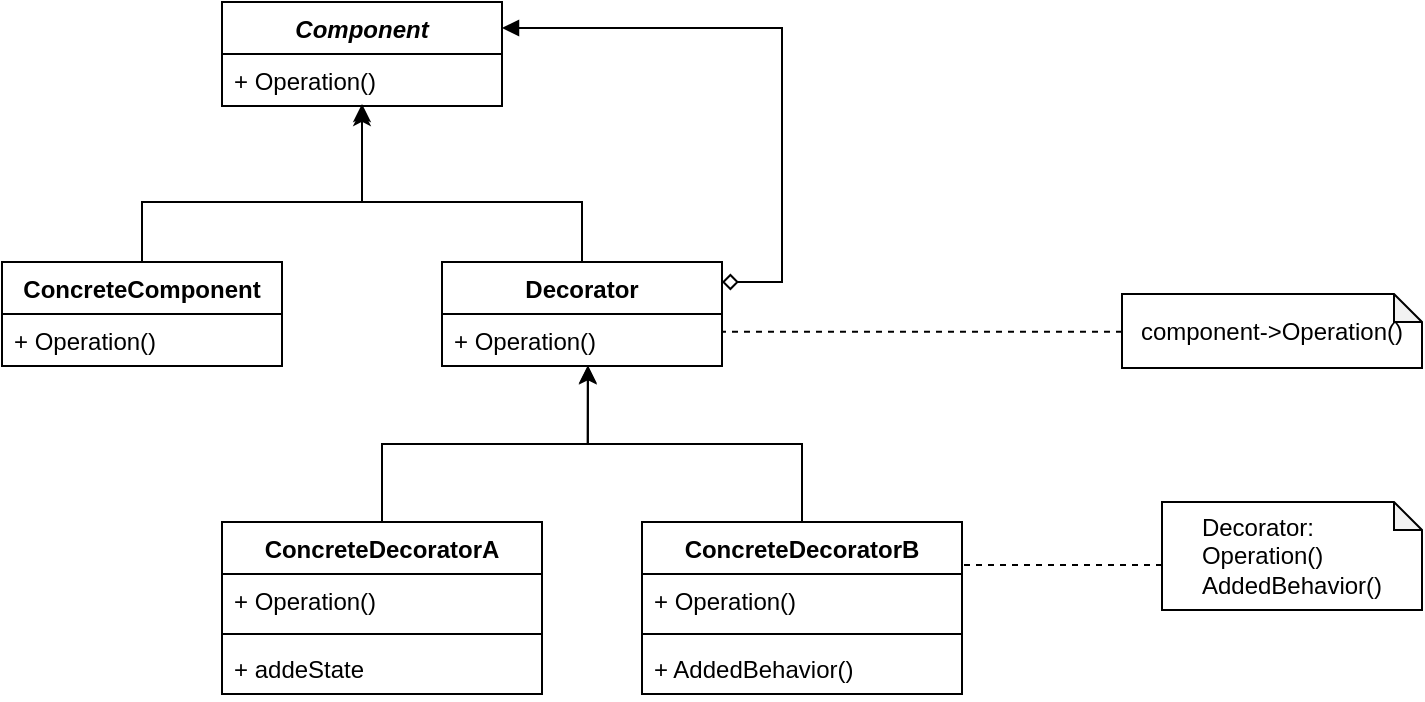 <mxfile version="10.6.7" type="device"><diagram name="Page-1" id="e7e014a7-5840-1c2e-5031-d8a46d1fe8dd"><mxGraphModel dx="797" dy="471" grid="1" gridSize="10" guides="1" tooltips="1" connect="1" arrows="1" fold="1" page="1" pageScale="1" pageWidth="1169" pageHeight="826" background="#ffffff" math="0" shadow="0"><root><mxCell id="0"/><mxCell id="1" parent="0"/><mxCell id="yXWIj4M9jxLlrVaX7Ocp-45" value="Component" style="swimlane;fontStyle=3;childLayout=stackLayout;horizontal=1;startSize=26;fillColor=none;horizontalStack=0;resizeParent=1;resizeParentMax=0;resizeLast=0;collapsible=1;marginBottom=0;" vertex="1" parent="1"><mxGeometry x="120" y="180" width="140" height="52" as="geometry"/></mxCell><mxCell id="yXWIj4M9jxLlrVaX7Ocp-46" value="+ Operation()" style="text;strokeColor=none;fillColor=none;align=left;verticalAlign=top;spacingLeft=4;spacingRight=4;overflow=hidden;rotatable=0;points=[[0,0.5],[1,0.5]];portConstraint=eastwest;" vertex="1" parent="yXWIj4M9jxLlrVaX7Ocp-45"><mxGeometry y="26" width="140" height="26" as="geometry"/></mxCell><mxCell id="yXWIj4M9jxLlrVaX7Ocp-67" style="edgeStyle=orthogonalEdgeStyle;rounded=0;orthogonalLoop=1;jettySize=auto;html=1;entryX=0.5;entryY=0.962;entryDx=0;entryDy=0;entryPerimeter=0;" edge="1" parent="1" source="yXWIj4M9jxLlrVaX7Ocp-49" target="yXWIj4M9jxLlrVaX7Ocp-46"><mxGeometry relative="1" as="geometry"><Array as="points"><mxPoint x="80" y="280"/><mxPoint x="190" y="280"/></Array></mxGeometry></mxCell><mxCell id="yXWIj4M9jxLlrVaX7Ocp-49" value="ConcreteComponent" style="swimlane;fontStyle=1;childLayout=stackLayout;horizontal=1;startSize=26;fillColor=none;horizontalStack=0;resizeParent=1;resizeParentMax=0;resizeLast=0;collapsible=1;marginBottom=0;" vertex="1" parent="1"><mxGeometry x="10" y="310" width="140" height="52" as="geometry"/></mxCell><mxCell id="yXWIj4M9jxLlrVaX7Ocp-50" value="+ Operation()" style="text;strokeColor=none;fillColor=none;align=left;verticalAlign=top;spacingLeft=4;spacingRight=4;overflow=hidden;rotatable=0;points=[[0,0.5],[1,0.5]];portConstraint=eastwest;" vertex="1" parent="yXWIj4M9jxLlrVaX7Ocp-49"><mxGeometry y="26" width="140" height="26" as="geometry"/></mxCell><mxCell id="yXWIj4M9jxLlrVaX7Ocp-69" style="edgeStyle=orthogonalEdgeStyle;rounded=0;orthogonalLoop=1;jettySize=auto;html=1;entryX=0.5;entryY=1.038;entryDx=0;entryDy=0;entryPerimeter=0;" edge="1" parent="1" source="yXWIj4M9jxLlrVaX7Ocp-51" target="yXWIj4M9jxLlrVaX7Ocp-46"><mxGeometry relative="1" as="geometry"><Array as="points"><mxPoint x="300" y="280"/><mxPoint x="190" y="280"/></Array></mxGeometry></mxCell><mxCell id="yXWIj4M9jxLlrVaX7Ocp-74" style="edgeStyle=orthogonalEdgeStyle;rounded=0;orthogonalLoop=1;jettySize=auto;html=1;entryX=1;entryY=0.25;entryDx=0;entryDy=0;endArrow=block;endFill=1;startArrow=diamond;startFill=0;" edge="1" parent="1" source="yXWIj4M9jxLlrVaX7Ocp-51" target="yXWIj4M9jxLlrVaX7Ocp-45"><mxGeometry relative="1" as="geometry"><Array as="points"><mxPoint x="400" y="320"/><mxPoint x="400" y="193"/></Array></mxGeometry></mxCell><mxCell id="yXWIj4M9jxLlrVaX7Ocp-51" value="Decorator" style="swimlane;fontStyle=1;childLayout=stackLayout;horizontal=1;startSize=26;fillColor=none;horizontalStack=0;resizeParent=1;resizeParentMax=0;resizeLast=0;collapsible=1;marginBottom=0;" vertex="1" parent="1"><mxGeometry x="230" y="310" width="140" height="52" as="geometry"/></mxCell><mxCell id="yXWIj4M9jxLlrVaX7Ocp-52" value="+ Operation()" style="text;strokeColor=none;fillColor=none;align=left;verticalAlign=top;spacingLeft=4;spacingRight=4;overflow=hidden;rotatable=0;points=[[0,0.5],[1,0.5]];portConstraint=eastwest;" vertex="1" parent="yXWIj4M9jxLlrVaX7Ocp-51"><mxGeometry y="26" width="140" height="26" as="geometry"/></mxCell><mxCell id="yXWIj4M9jxLlrVaX7Ocp-70" style="edgeStyle=orthogonalEdgeStyle;rounded=0;orthogonalLoop=1;jettySize=auto;html=1;entryX=0.521;entryY=0.984;entryDx=0;entryDy=0;entryPerimeter=0;" edge="1" parent="1" source="yXWIj4M9jxLlrVaX7Ocp-57" target="yXWIj4M9jxLlrVaX7Ocp-52"><mxGeometry relative="1" as="geometry"/></mxCell><mxCell id="yXWIj4M9jxLlrVaX7Ocp-57" value="ConcreteDecoratorA" style="swimlane;fontStyle=1;align=center;verticalAlign=top;childLayout=stackLayout;horizontal=1;startSize=26;horizontalStack=0;resizeParent=1;resizeParentMax=0;resizeLast=0;collapsible=1;marginBottom=0;" vertex="1" parent="1"><mxGeometry x="120" y="440" width="160" height="86" as="geometry"/></mxCell><mxCell id="yXWIj4M9jxLlrVaX7Ocp-58" value="+ Operation()" style="text;strokeColor=none;fillColor=none;align=left;verticalAlign=top;spacingLeft=4;spacingRight=4;overflow=hidden;rotatable=0;points=[[0,0.5],[1,0.5]];portConstraint=eastwest;" vertex="1" parent="yXWIj4M9jxLlrVaX7Ocp-57"><mxGeometry y="26" width="160" height="26" as="geometry"/></mxCell><mxCell id="yXWIj4M9jxLlrVaX7Ocp-59" value="" style="line;strokeWidth=1;fillColor=none;align=left;verticalAlign=middle;spacingTop=-1;spacingLeft=3;spacingRight=3;rotatable=0;labelPosition=right;points=[];portConstraint=eastwest;" vertex="1" parent="yXWIj4M9jxLlrVaX7Ocp-57"><mxGeometry y="52" width="160" height="8" as="geometry"/></mxCell><mxCell id="yXWIj4M9jxLlrVaX7Ocp-60" value="+ addeState" style="text;strokeColor=none;fillColor=none;align=left;verticalAlign=top;spacingLeft=4;spacingRight=4;overflow=hidden;rotatable=0;points=[[0,0.5],[1,0.5]];portConstraint=eastwest;" vertex="1" parent="yXWIj4M9jxLlrVaX7Ocp-57"><mxGeometry y="60" width="160" height="26" as="geometry"/></mxCell><mxCell id="yXWIj4M9jxLlrVaX7Ocp-71" style="edgeStyle=orthogonalEdgeStyle;rounded=0;orthogonalLoop=1;jettySize=auto;html=1;entryX=0.521;entryY=1.005;entryDx=0;entryDy=0;entryPerimeter=0;" edge="1" parent="1" source="yXWIj4M9jxLlrVaX7Ocp-61" target="yXWIj4M9jxLlrVaX7Ocp-52"><mxGeometry relative="1" as="geometry"/></mxCell><mxCell id="yXWIj4M9jxLlrVaX7Ocp-61" value="ConcreteDecoratorB" style="swimlane;fontStyle=1;align=center;verticalAlign=top;childLayout=stackLayout;horizontal=1;startSize=26;horizontalStack=0;resizeParent=1;resizeParentMax=0;resizeLast=0;collapsible=1;marginBottom=0;" vertex="1" parent="1"><mxGeometry x="330" y="440" width="160" height="86" as="geometry"/></mxCell><mxCell id="yXWIj4M9jxLlrVaX7Ocp-62" value="+ Operation()&#10;&#10;" style="text;strokeColor=none;fillColor=none;align=left;verticalAlign=top;spacingLeft=4;spacingRight=4;overflow=hidden;rotatable=0;points=[[0,0.5],[1,0.5]];portConstraint=eastwest;" vertex="1" parent="yXWIj4M9jxLlrVaX7Ocp-61"><mxGeometry y="26" width="160" height="26" as="geometry"/></mxCell><mxCell id="yXWIj4M9jxLlrVaX7Ocp-63" value="" style="line;strokeWidth=1;fillColor=none;align=left;verticalAlign=middle;spacingTop=-1;spacingLeft=3;spacingRight=3;rotatable=0;labelPosition=right;points=[];portConstraint=eastwest;" vertex="1" parent="yXWIj4M9jxLlrVaX7Ocp-61"><mxGeometry y="52" width="160" height="8" as="geometry"/></mxCell><mxCell id="yXWIj4M9jxLlrVaX7Ocp-64" value="+ AddedBehavior()" style="text;strokeColor=none;fillColor=none;align=left;verticalAlign=top;spacingLeft=4;spacingRight=4;overflow=hidden;rotatable=0;points=[[0,0.5],[1,0.5]];portConstraint=eastwest;" vertex="1" parent="yXWIj4M9jxLlrVaX7Ocp-61"><mxGeometry y="60" width="160" height="26" as="geometry"/></mxCell><mxCell id="yXWIj4M9jxLlrVaX7Ocp-73" style="edgeStyle=orthogonalEdgeStyle;rounded=0;orthogonalLoop=1;jettySize=auto;html=1;entryX=1;entryY=0.25;entryDx=0;entryDy=0;endArrow=none;endFill=0;dashed=1;" edge="1" parent="1" source="yXWIj4M9jxLlrVaX7Ocp-65" target="yXWIj4M9jxLlrVaX7Ocp-61"><mxGeometry relative="1" as="geometry"><Array as="points"><mxPoint x="565" y="462"/></Array></mxGeometry></mxCell><mxCell id="yXWIj4M9jxLlrVaX7Ocp-65" value="&lt;div style=&quot;text-align: left&quot;&gt;&lt;span&gt;Decorator:&lt;/span&gt;&lt;/div&gt;&lt;div style=&quot;text-align: left&quot;&gt;&lt;span&gt;Operation()&lt;/span&gt;&lt;/div&gt;&lt;div style=&quot;text-align: left&quot;&gt;&lt;span&gt;AddedBehavior()&lt;/span&gt;&lt;/div&gt;" style="shape=note;whiteSpace=wrap;html=1;backgroundOutline=1;darkOpacity=0.05;size=14;" vertex="1" parent="1"><mxGeometry x="590" y="430" width="130" height="54" as="geometry"/></mxCell><mxCell id="yXWIj4M9jxLlrVaX7Ocp-72" style="edgeStyle=orthogonalEdgeStyle;rounded=0;orthogonalLoop=1;jettySize=auto;html=1;endArrow=none;endFill=0;dashed=1;" edge="1" parent="1"><mxGeometry relative="1" as="geometry"><mxPoint x="570" y="344.857" as="sourcePoint"/><mxPoint x="370" y="344.857" as="targetPoint"/><Array as="points"><mxPoint x="420" y="345"/><mxPoint x="420" y="345"/></Array></mxGeometry></mxCell><mxCell id="yXWIj4M9jxLlrVaX7Ocp-66" value="&lt;div style=&quot;text-align: left&quot;&gt;component-&amp;gt;Operation()&lt;/div&gt;" style="shape=note;whiteSpace=wrap;html=1;backgroundOutline=1;darkOpacity=0.05;size=14;" vertex="1" parent="1"><mxGeometry x="570" y="326" width="150" height="37" as="geometry"/></mxCell></root></mxGraphModel></diagram></mxfile>